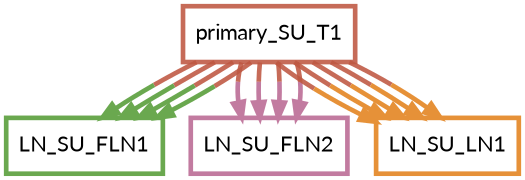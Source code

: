 digraph  {
dpi=600;size=3.5;
LN_SU_FLN1 [color="#6aa84fff", fillcolor=white, fontname=Lato, penwidth="3.0", shape=box];
LN_SU_FLN2 [color="#c27ba0ff", fillcolor=white, fontname=Lato, penwidth="3.0", shape=box];
LN_SU_LN1 [color="#e69138ff", fillcolor=white, fontname=Lato, penwidth="3.0", shape=box];
primary_SU_T1 [color="#be5742e1", fillcolor=white, fontname=Lato, penwidth="3.0", shape=box];
primary_SU_T1 -> LN_SU_FLN1  [color="#be5742e1;0.5:#6aa84fff", key=0, penwidth=3];
primary_SU_T1 -> LN_SU_FLN1  [color="#be5742e1;0.5:#6aa84fff", key=1, penwidth=3];
primary_SU_T1 -> LN_SU_FLN1  [color="#be5742e1;0.5:#6aa84fff", key=2, penwidth=3];
primary_SU_T1 -> LN_SU_FLN1  [color="#be5742e1;0.5:#6aa84fff", key=3, penwidth=3];
primary_SU_T1 -> LN_SU_FLN2  [color="#be5742e1;0.5:#c27ba0ff", key=0, penwidth=3];
primary_SU_T1 -> LN_SU_FLN2  [color="#be5742e1;0.5:#c27ba0ff", key=1, penwidth=3];
primary_SU_T1 -> LN_SU_FLN2  [color="#be5742e1;0.5:#c27ba0ff", key=2, penwidth=3];
primary_SU_T1 -> LN_SU_FLN2  [color="#be5742e1;0.5:#c27ba0ff", key=3, penwidth=3];
primary_SU_T1 -> LN_SU_LN1  [color="#be5742e1;0.5:#e69138ff", key=0, penwidth=3];
primary_SU_T1 -> LN_SU_LN1  [color="#be5742e1;0.5:#e69138ff", key=1, penwidth=3];
primary_SU_T1 -> LN_SU_LN1  [color="#be5742e1;0.5:#e69138ff", key=2, penwidth=3];
primary_SU_T1 -> LN_SU_LN1  [color="#be5742e1;0.5:#e69138ff", key=3, penwidth=3];
primary_SU_T1 -> LN_SU_LN1  [color="#be5742e1;0.5:#e69138ff", key=4, penwidth=3];
}
